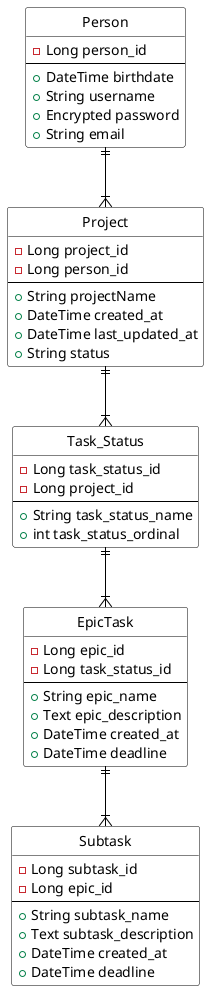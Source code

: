 @startuml

skinparam linetype ortho
skinparam packageStyle rectangle
skinparam shadowing false
skinparam class {
    BackgroundColor White
    BorderColor Black
    ArrowColor Black
}
hide circle

class "Person" as Person{
    - Long person_id
    ---
    + DateTime birthdate
    + String username
    + Encrypted password
    + String email
}

class "Project" as Project{
    - Long project_id
    - Long person_id
    ---
    + String projectName
    + DateTime created_at
    + DateTime last_updated_at
    + String status
}

class "Task_Status" as TaskStatus{
    - Long task_status_id
    - Long project_id
    ---
    + String task_status_name
    + int task_status_ordinal
}

class "EpicTask" as EpicTask{
    - Long epic_id
    - Long task_status_id
    ---
    + String epic_name
    + Text epic_description
    + DateTime created_at
    + DateTime deadline
}

class "Subtask" as Subtask{
    - Long subtask_id
    - Long epic_id
    ---
    + String subtask_name
    + Text subtask_description
    + DateTime created_at
    + DateTime deadline
}

Person ||--|{ Project
Project ||--|{ TaskStatus
TaskStatus ||--|{ EpicTask
EpicTask ||--|{ Subtask

@enduml